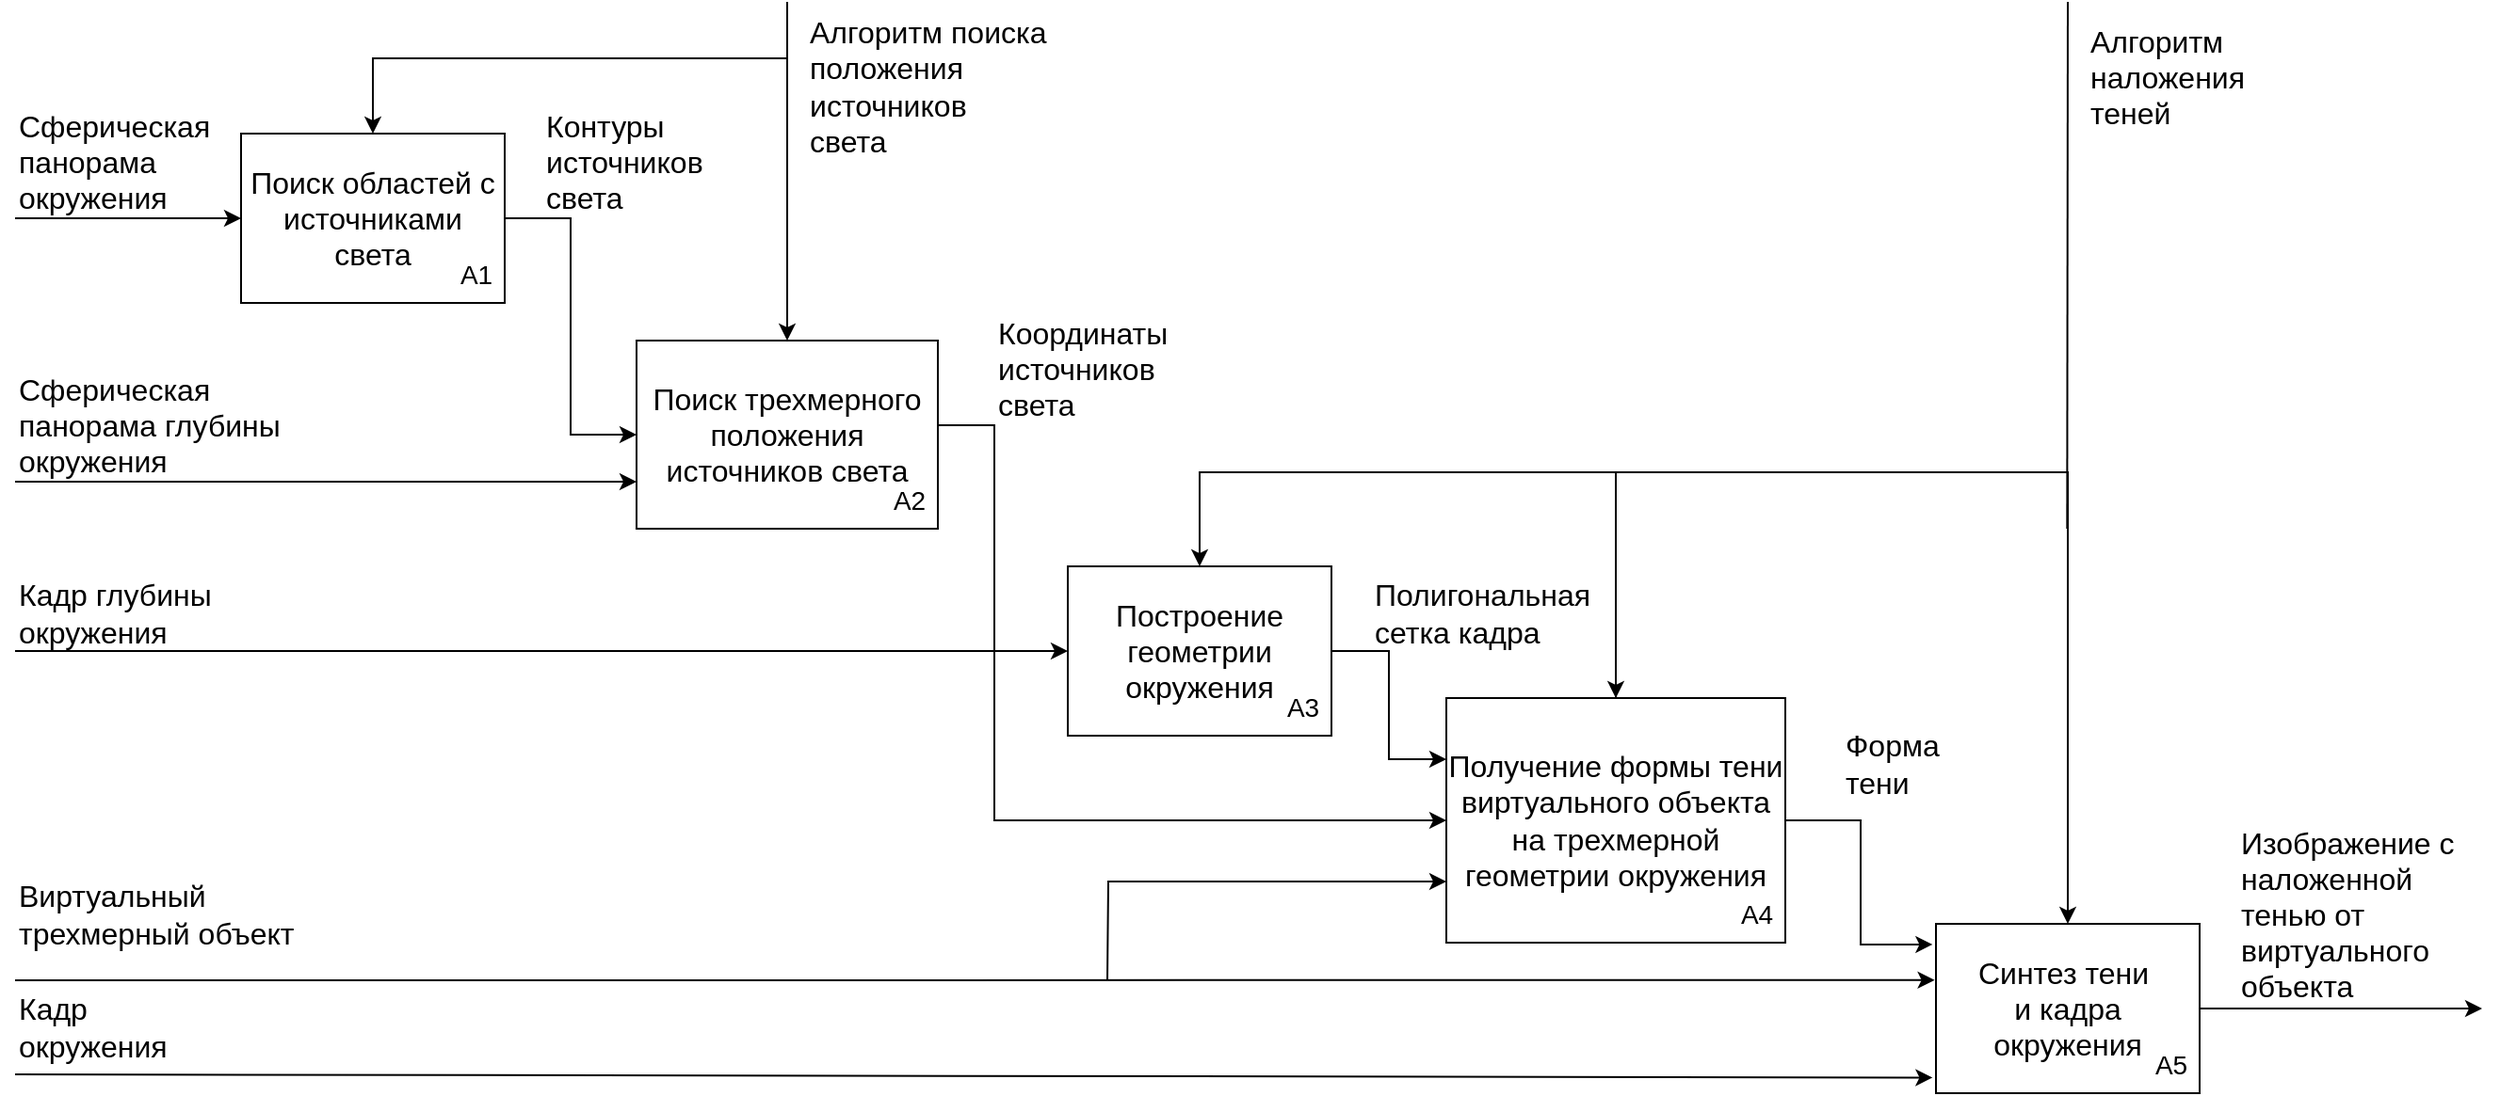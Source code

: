 <mxfile version="21.2.8" type="device">
  <diagram name="Страница 1" id="stmqI_LK0rmIZ2MczKqt">
    <mxGraphModel dx="2726" dy="1482" grid="1" gridSize="10" guides="1" tooltips="1" connect="1" arrows="1" fold="1" page="1" pageScale="1" pageWidth="998" pageHeight="479" math="0" shadow="0">
      <root>
        <mxCell id="0" />
        <mxCell id="1" parent="0" />
        <mxCell id="RG-A9WNFCr5Y1LZ2rysT-25" style="edgeStyle=orthogonalEdgeStyle;rounded=0;orthogonalLoop=1;jettySize=auto;html=1;exitX=0.5;exitY=0;exitDx=0;exitDy=0;entryX=0.5;entryY=0;entryDx=0;entryDy=0;startArrow=classic;startFill=1;" edge="1" parent="1" source="RG-A9WNFCr5Y1LZ2rysT-1" target="RG-A9WNFCr5Y1LZ2rysT-6">
          <mxGeometry relative="1" as="geometry">
            <Array as="points">
              <mxPoint x="130" />
              <mxPoint x="350" />
            </Array>
          </mxGeometry>
        </mxCell>
        <mxCell id="RG-A9WNFCr5Y1LZ2rysT-28" style="edgeStyle=orthogonalEdgeStyle;rounded=0;orthogonalLoop=1;jettySize=auto;html=1;exitX=1;exitY=0.5;exitDx=0;exitDy=0;entryX=0;entryY=0.5;entryDx=0;entryDy=0;" edge="1" parent="1" source="RG-A9WNFCr5Y1LZ2rysT-1" target="RG-A9WNFCr5Y1LZ2rysT-6">
          <mxGeometry relative="1" as="geometry" />
        </mxCell>
        <mxCell id="RG-A9WNFCr5Y1LZ2rysT-1" value="Поиск областей с источниками света" style="rounded=0;whiteSpace=wrap;html=1;fontSize=16;" vertex="1" parent="1">
          <mxGeometry x="60" y="40" width="140" height="90" as="geometry" />
        </mxCell>
        <mxCell id="RG-A9WNFCr5Y1LZ2rysT-2" value="A1" style="text;html=1;strokeColor=none;fillColor=none;align=center;verticalAlign=middle;whiteSpace=wrap;rounded=0;fontSize=14;" vertex="1" parent="1">
          <mxGeometry x="170" y="100" width="30" height="30" as="geometry" />
        </mxCell>
        <mxCell id="RG-A9WNFCr5Y1LZ2rysT-18" style="edgeStyle=orthogonalEdgeStyle;rounded=0;orthogonalLoop=1;jettySize=auto;html=1;exitX=0;exitY=0.75;exitDx=0;exitDy=0;startArrow=classic;startFill=1;endArrow=none;endFill=0;" edge="1" parent="1" source="RG-A9WNFCr5Y1LZ2rysT-6">
          <mxGeometry relative="1" as="geometry">
            <mxPoint x="-60" y="225" as="targetPoint" />
            <Array as="points">
              <mxPoint x="-30" y="225" />
            </Array>
          </mxGeometry>
        </mxCell>
        <mxCell id="RG-A9WNFCr5Y1LZ2rysT-22" style="edgeStyle=orthogonalEdgeStyle;rounded=0;orthogonalLoop=1;jettySize=auto;html=1;exitX=1;exitY=0.5;exitDx=0;exitDy=0;entryX=0;entryY=0.5;entryDx=0;entryDy=0;" edge="1" parent="1" source="RG-A9WNFCr5Y1LZ2rysT-6" target="RG-A9WNFCr5Y1LZ2rysT-10">
          <mxGeometry relative="1" as="geometry">
            <Array as="points">
              <mxPoint x="460" y="195" />
              <mxPoint x="460" y="405" />
            </Array>
          </mxGeometry>
        </mxCell>
        <mxCell id="RG-A9WNFCr5Y1LZ2rysT-6" value="Поиск трехмерного положения источников света" style="rounded=0;whiteSpace=wrap;html=1;fontSize=16;" vertex="1" parent="1">
          <mxGeometry x="270" y="150" width="160" height="100" as="geometry" />
        </mxCell>
        <mxCell id="RG-A9WNFCr5Y1LZ2rysT-19" style="edgeStyle=orthogonalEdgeStyle;rounded=0;orthogonalLoop=1;jettySize=auto;html=1;exitX=1;exitY=0.5;exitDx=0;exitDy=0;entryX=0;entryY=0.25;entryDx=0;entryDy=0;" edge="1" parent="1" source="RG-A9WNFCr5Y1LZ2rysT-8" target="RG-A9WNFCr5Y1LZ2rysT-10">
          <mxGeometry relative="1" as="geometry" />
        </mxCell>
        <mxCell id="RG-A9WNFCr5Y1LZ2rysT-21" style="edgeStyle=orthogonalEdgeStyle;rounded=0;orthogonalLoop=1;jettySize=auto;html=1;exitX=0;exitY=0.5;exitDx=0;exitDy=0;startArrow=classic;startFill=1;endArrow=none;endFill=0;" edge="1" parent="1" source="RG-A9WNFCr5Y1LZ2rysT-8">
          <mxGeometry relative="1" as="geometry">
            <mxPoint x="-60" y="315" as="targetPoint" />
          </mxGeometry>
        </mxCell>
        <mxCell id="RG-A9WNFCr5Y1LZ2rysT-26" style="edgeStyle=orthogonalEdgeStyle;rounded=0;orthogonalLoop=1;jettySize=auto;html=1;exitX=0.5;exitY=0;exitDx=0;exitDy=0;entryX=0.5;entryY=0;entryDx=0;entryDy=0;startArrow=classic;startFill=1;" edge="1" parent="1" source="RG-A9WNFCr5Y1LZ2rysT-8" target="RG-A9WNFCr5Y1LZ2rysT-10">
          <mxGeometry relative="1" as="geometry">
            <Array as="points">
              <mxPoint x="569" y="220" />
              <mxPoint x="790" y="220" />
            </Array>
          </mxGeometry>
        </mxCell>
        <mxCell id="RG-A9WNFCr5Y1LZ2rysT-8" value="Построение геометрии окружения" style="rounded=0;whiteSpace=wrap;html=1;fontSize=16;" vertex="1" parent="1">
          <mxGeometry x="499" y="270" width="140" height="90" as="geometry" />
        </mxCell>
        <mxCell id="RG-A9WNFCr5Y1LZ2rysT-9" value="A3" style="text;html=1;strokeColor=none;fillColor=none;align=center;verticalAlign=middle;whiteSpace=wrap;rounded=0;fontSize=14;" vertex="1" parent="1">
          <mxGeometry x="609" y="330" width="30" height="30" as="geometry" />
        </mxCell>
        <mxCell id="RG-A9WNFCr5Y1LZ2rysT-20" style="edgeStyle=orthogonalEdgeStyle;rounded=0;orthogonalLoop=1;jettySize=auto;html=1;exitX=1;exitY=0.5;exitDx=0;exitDy=0;entryX=-0.013;entryY=0.122;entryDx=0;entryDy=0;entryPerimeter=0;" edge="1" parent="1" source="RG-A9WNFCr5Y1LZ2rysT-10" target="RG-A9WNFCr5Y1LZ2rysT-12">
          <mxGeometry relative="1" as="geometry" />
        </mxCell>
        <mxCell id="RG-A9WNFCr5Y1LZ2rysT-27" style="edgeStyle=orthogonalEdgeStyle;rounded=0;orthogonalLoop=1;jettySize=auto;html=1;exitX=0.5;exitY=0;exitDx=0;exitDy=0;entryX=0.5;entryY=0;entryDx=0;entryDy=0;" edge="1" parent="1" source="RG-A9WNFCr5Y1LZ2rysT-10" target="RG-A9WNFCr5Y1LZ2rysT-12">
          <mxGeometry relative="1" as="geometry">
            <Array as="points">
              <mxPoint x="790" y="220" />
              <mxPoint x="1030" y="220" />
            </Array>
          </mxGeometry>
        </mxCell>
        <mxCell id="RG-A9WNFCr5Y1LZ2rysT-46" style="edgeStyle=orthogonalEdgeStyle;rounded=0;orthogonalLoop=1;jettySize=auto;html=1;exitX=0;exitY=0.75;exitDx=0;exitDy=0;startArrow=classic;startFill=1;endArrow=none;endFill=0;" edge="1" parent="1" source="RG-A9WNFCr5Y1LZ2rysT-10">
          <mxGeometry relative="1" as="geometry">
            <mxPoint x="520" y="490.0" as="targetPoint" />
          </mxGeometry>
        </mxCell>
        <mxCell id="RG-A9WNFCr5Y1LZ2rysT-10" value="Получение формы тени виртуального объекта на трехмерной геометрии окружения" style="rounded=0;whiteSpace=wrap;html=1;fontSize=16;" vertex="1" parent="1">
          <mxGeometry x="700" y="340" width="180" height="130" as="geometry" />
        </mxCell>
        <mxCell id="RG-A9WNFCr5Y1LZ2rysT-11" value="A2" style="text;html=1;strokeColor=none;fillColor=none;align=center;verticalAlign=middle;whiteSpace=wrap;rounded=0;fontSize=14;" vertex="1" parent="1">
          <mxGeometry x="400" y="220" width="30" height="30" as="geometry" />
        </mxCell>
        <mxCell id="RG-A9WNFCr5Y1LZ2rysT-23" style="edgeStyle=orthogonalEdgeStyle;rounded=0;orthogonalLoop=1;jettySize=auto;html=1;exitX=-0.005;exitY=0.332;exitDx=0;exitDy=0;startArrow=classic;startFill=1;endArrow=none;endFill=0;exitPerimeter=0;" edge="1" parent="1" source="RG-A9WNFCr5Y1LZ2rysT-12">
          <mxGeometry relative="1" as="geometry">
            <mxPoint x="-60" y="490" as="targetPoint" />
            <Array as="points">
              <mxPoint x="-60" y="490" />
            </Array>
          </mxGeometry>
        </mxCell>
        <mxCell id="RG-A9WNFCr5Y1LZ2rysT-24" style="rounded=0;orthogonalLoop=1;jettySize=auto;html=1;exitX=-0.013;exitY=0.908;exitDx=0;exitDy=0;exitPerimeter=0;startArrow=classic;startFill=1;endArrow=none;endFill=0;" edge="1" parent="1" source="RG-A9WNFCr5Y1LZ2rysT-12">
          <mxGeometry relative="1" as="geometry">
            <mxPoint x="-60" y="540" as="targetPoint" />
          </mxGeometry>
        </mxCell>
        <mxCell id="RG-A9WNFCr5Y1LZ2rysT-29" style="edgeStyle=orthogonalEdgeStyle;rounded=0;orthogonalLoop=1;jettySize=auto;html=1;exitX=1;exitY=0.5;exitDx=0;exitDy=0;" edge="1" parent="1" source="RG-A9WNFCr5Y1LZ2rysT-12">
          <mxGeometry relative="1" as="geometry">
            <mxPoint x="1250" y="505" as="targetPoint" />
          </mxGeometry>
        </mxCell>
        <mxCell id="RG-A9WNFCr5Y1LZ2rysT-12" value="&lt;div style=&quot;font-size: 16px;&quot;&gt;Синтез тени&amp;nbsp;&lt;/div&gt;&lt;div style=&quot;font-size: 16px;&quot;&gt;и кадра окружения&lt;/div&gt;" style="rounded=0;whiteSpace=wrap;html=1;fontSize=16;" vertex="1" parent="1">
          <mxGeometry x="960" y="460" width="140" height="90" as="geometry" />
        </mxCell>
        <mxCell id="RG-A9WNFCr5Y1LZ2rysT-13" value="A5" style="text;html=1;strokeColor=none;fillColor=none;align=center;verticalAlign=middle;whiteSpace=wrap;rounded=0;fontSize=14;" vertex="1" parent="1">
          <mxGeometry x="1070" y="520" width="30" height="30" as="geometry" />
        </mxCell>
        <mxCell id="RG-A9WNFCr5Y1LZ2rysT-14" value="A4" style="text;html=1;strokeColor=none;fillColor=none;align=center;verticalAlign=middle;whiteSpace=wrap;rounded=0;fontSize=14;" vertex="1" parent="1">
          <mxGeometry x="850" y="440" width="30" height="30" as="geometry" />
        </mxCell>
        <mxCell id="RG-A9WNFCr5Y1LZ2rysT-15" value="" style="endArrow=classic;html=1;rounded=0;entryX=0;entryY=0.5;entryDx=0;entryDy=0;" edge="1" parent="1" target="RG-A9WNFCr5Y1LZ2rysT-1">
          <mxGeometry width="50" height="50" relative="1" as="geometry">
            <mxPoint x="-60" y="85" as="sourcePoint" />
            <mxPoint x="20" y="70" as="targetPoint" />
          </mxGeometry>
        </mxCell>
        <mxCell id="RG-A9WNFCr5Y1LZ2rysT-30" value="" style="endArrow=none;html=1;rounded=0;" edge="1" parent="1">
          <mxGeometry width="50" height="50" relative="1" as="geometry">
            <mxPoint x="350" y="20" as="sourcePoint" />
            <mxPoint x="350" y="-30" as="targetPoint" />
          </mxGeometry>
        </mxCell>
        <mxCell id="RG-A9WNFCr5Y1LZ2rysT-31" value="" style="endArrow=none;html=1;rounded=0;" edge="1" parent="1">
          <mxGeometry width="50" height="50" relative="1" as="geometry">
            <mxPoint x="1029.66" y="250" as="sourcePoint" />
            <mxPoint x="1030" y="-30" as="targetPoint" />
          </mxGeometry>
        </mxCell>
        <mxCell id="RG-A9WNFCr5Y1LZ2rysT-33" value="Сферическая панорама окружения" style="text;html=1;strokeColor=none;fillColor=none;align=left;verticalAlign=middle;whiteSpace=wrap;rounded=0;fontSize=16;" vertex="1" parent="1">
          <mxGeometry x="-60" y="40" width="60" height="30" as="geometry" />
        </mxCell>
        <mxCell id="RG-A9WNFCr5Y1LZ2rysT-34" value="Сферическая панорама глубины окружения" style="text;html=1;strokeColor=none;fillColor=none;align=left;verticalAlign=middle;whiteSpace=wrap;rounded=0;fontSize=16;" vertex="1" parent="1">
          <mxGeometry x="-60" y="180" width="150" height="30" as="geometry" />
        </mxCell>
        <mxCell id="RG-A9WNFCr5Y1LZ2rysT-35" value="Виртуальный трехмерный объект" style="text;html=1;strokeColor=none;fillColor=none;align=left;verticalAlign=middle;whiteSpace=wrap;rounded=0;fontSize=16;" vertex="1" parent="1">
          <mxGeometry x="-60" y="440" width="150" height="30" as="geometry" />
        </mxCell>
        <mxCell id="RG-A9WNFCr5Y1LZ2rysT-36" value="Кадр окружения" style="text;html=1;strokeColor=none;fillColor=none;align=left;verticalAlign=middle;whiteSpace=wrap;rounded=0;fontSize=16;" vertex="1" parent="1">
          <mxGeometry x="-60" y="500" width="60" height="30" as="geometry" />
        </mxCell>
        <mxCell id="RG-A9WNFCr5Y1LZ2rysT-37" value="Кадр глубины окружения" style="text;html=1;strokeColor=none;fillColor=none;align=left;verticalAlign=middle;whiteSpace=wrap;rounded=0;fontSize=16;" vertex="1" parent="1">
          <mxGeometry x="-60" y="280" width="130" height="30" as="geometry" />
        </mxCell>
        <mxCell id="RG-A9WNFCr5Y1LZ2rysT-39" value="Изображение с наложенной тенью от виртуального объекта" style="text;html=1;strokeColor=none;fillColor=none;align=left;verticalAlign=middle;whiteSpace=wrap;rounded=0;fontSize=16;" vertex="1" parent="1">
          <mxGeometry x="1120" y="410" width="130" height="90" as="geometry" />
        </mxCell>
        <mxCell id="RG-A9WNFCr5Y1LZ2rysT-40" value="Алгоритм поиска положения источников света" style="text;html=1;strokeColor=none;fillColor=none;align=left;verticalAlign=middle;whiteSpace=wrap;rounded=0;fontSize=16;" vertex="1" parent="1">
          <mxGeometry x="360" y="-20" width="130" height="70" as="geometry" />
        </mxCell>
        <mxCell id="RG-A9WNFCr5Y1LZ2rysT-41" value="Алгоритм наложения теней" style="text;html=1;strokeColor=none;fillColor=none;align=left;verticalAlign=middle;whiteSpace=wrap;rounded=0;fontSize=16;" vertex="1" parent="1">
          <mxGeometry x="1040" y="-20" width="90" height="60" as="geometry" />
        </mxCell>
        <mxCell id="RG-A9WNFCr5Y1LZ2rysT-42" value="Контуры источников света" style="text;html=1;strokeColor=none;fillColor=none;align=left;verticalAlign=middle;whiteSpace=wrap;rounded=0;fontSize=16;" vertex="1" parent="1">
          <mxGeometry x="220" y="40" width="70" height="30" as="geometry" />
        </mxCell>
        <mxCell id="RG-A9WNFCr5Y1LZ2rysT-43" value="Координаты источников света" style="text;html=1;strokeColor=none;fillColor=none;align=left;verticalAlign=middle;whiteSpace=wrap;rounded=0;fontSize=16;" vertex="1" parent="1">
          <mxGeometry x="460" y="150" width="70" height="30" as="geometry" />
        </mxCell>
        <mxCell id="RG-A9WNFCr5Y1LZ2rysT-44" value="Полигональная сетка кадра" style="text;html=1;strokeColor=none;fillColor=none;align=left;verticalAlign=middle;whiteSpace=wrap;rounded=0;fontSize=16;" vertex="1" parent="1">
          <mxGeometry x="660" y="280" width="70" height="30" as="geometry" />
        </mxCell>
        <mxCell id="RG-A9WNFCr5Y1LZ2rysT-45" value="Форма тени" style="text;html=1;strokeColor=none;fillColor=none;align=left;verticalAlign=middle;whiteSpace=wrap;rounded=0;fontSize=16;" vertex="1" parent="1">
          <mxGeometry x="910" y="360" width="70" height="30" as="geometry" />
        </mxCell>
      </root>
    </mxGraphModel>
  </diagram>
</mxfile>
